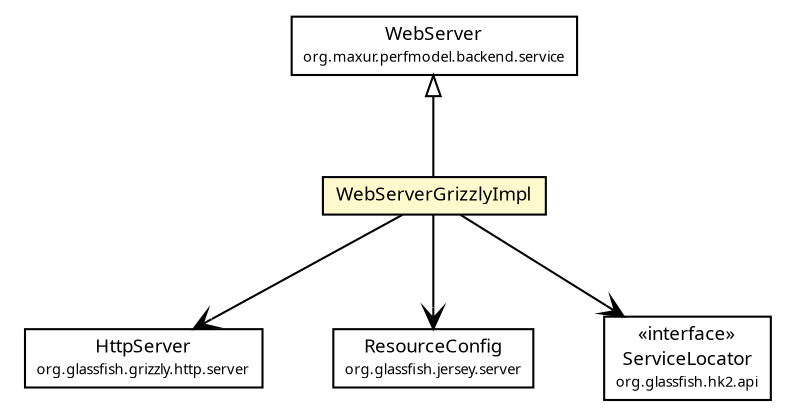 #!/usr/local/bin/dot
#
# Class diagram 
# Generated by UMLGraph version R5_6-24-gf6e263 (http://www.umlgraph.org/)
#

digraph G {
	edge [fontname="Trebuchet MS",fontsize=10,labelfontname="Trebuchet MS",labelfontsize=10];
	node [fontname="Trebuchet MS",fontsize=10,shape=plaintext];
	nodesep=0.25;
	ranksep=0.5;
	// org.maxur.perfmodel.backend.service.WebServer
	c1412 [label=<<table title="org.maxur.perfmodel.backend.service.WebServer" border="0" cellborder="1" cellspacing="0" cellpadding="2" port="p" href="../WebServer.html">
		<tr><td><table border="0" cellspacing="0" cellpadding="1">
<tr><td align="center" balign="center"><font face="Trebuchet MS"> WebServer </font></td></tr>
<tr><td align="center" balign="center"><font face="Trebuchet MS" point-size="7.0"> org.maxur.perfmodel.backend.service </font></td></tr>
		</table></td></tr>
		</table>>, URL="../WebServer.html", fontname="Trebuchet MS", fontcolor="black", fontsize=9.0];
	// org.maxur.perfmodel.backend.service.impl.WebServerGrizzlyImpl
	c1421 [label=<<table title="org.maxur.perfmodel.backend.service.impl.WebServerGrizzlyImpl" border="0" cellborder="1" cellspacing="0" cellpadding="2" port="p" bgcolor="lemonChiffon" href="./WebServerGrizzlyImpl.html">
		<tr><td><table border="0" cellspacing="0" cellpadding="1">
<tr><td align="center" balign="center"><font face="Trebuchet MS"> WebServerGrizzlyImpl </font></td></tr>
		</table></td></tr>
		</table>>, URL="./WebServerGrizzlyImpl.html", fontname="Trebuchet MS", fontcolor="black", fontsize=9.0];
	//org.maxur.perfmodel.backend.service.impl.WebServerGrizzlyImpl extends org.maxur.perfmodel.backend.service.WebServer
	c1412:p -> c1421:p [dir=back,arrowtail=empty];
	// org.maxur.perfmodel.backend.service.impl.WebServerGrizzlyImpl NAVASSOC org.glassfish.grizzly.http.server.HttpServer
	c1421:p -> c1427:p [taillabel="", label="", headlabel="", fontname="Trebuchet MS", fontcolor="black", fontsize=10.0, color="black", arrowhead=open];
	// org.maxur.perfmodel.backend.service.impl.WebServerGrizzlyImpl NAVASSOC org.glassfish.jersey.server.ResourceConfig
	c1421:p -> c1428:p [taillabel="", label="", headlabel="", fontname="Trebuchet MS", fontcolor="black", fontsize=10.0, color="black", arrowhead=open];
	// org.maxur.perfmodel.backend.service.impl.WebServerGrizzlyImpl NAVASSOC org.glassfish.hk2.api.ServiceLocator
	c1421:p -> c1429:p [taillabel="", label="", headlabel="", fontname="Trebuchet MS", fontcolor="black", fontsize=10.0, color="black", arrowhead=open];
	// org.glassfish.jersey.server.ResourceConfig
	c1428 [label=<<table title="org.glassfish.jersey.server.ResourceConfig" border="0" cellborder="1" cellspacing="0" cellpadding="2" port="p" href="http://java.sun.com/j2se/1.4.2/docs/api/org/glassfish/jersey/server/ResourceConfig.html">
		<tr><td><table border="0" cellspacing="0" cellpadding="1">
<tr><td align="center" balign="center"><font face="Trebuchet MS"> ResourceConfig </font></td></tr>
<tr><td align="center" balign="center"><font face="Trebuchet MS" point-size="7.0"> org.glassfish.jersey.server </font></td></tr>
		</table></td></tr>
		</table>>, URL="http://java.sun.com/j2se/1.4.2/docs/api/org/glassfish/jersey/server/ResourceConfig.html", fontname="Trebuchet MS", fontcolor="black", fontsize=9.0];
	// org.glassfish.grizzly.http.server.HttpServer
	c1427 [label=<<table title="org.glassfish.grizzly.http.server.HttpServer" border="0" cellborder="1" cellspacing="0" cellpadding="2" port="p" href="http://java.sun.com/j2se/1.4.2/docs/api/org/glassfish/grizzly/http/server/HttpServer.html">
		<tr><td><table border="0" cellspacing="0" cellpadding="1">
<tr><td align="center" balign="center"><font face="Trebuchet MS"> HttpServer </font></td></tr>
<tr><td align="center" balign="center"><font face="Trebuchet MS" point-size="7.0"> org.glassfish.grizzly.http.server </font></td></tr>
		</table></td></tr>
		</table>>, URL="http://java.sun.com/j2se/1.4.2/docs/api/org/glassfish/grizzly/http/server/HttpServer.html", fontname="Trebuchet MS", fontcolor="black", fontsize=9.0];
	// org.glassfish.hk2.api.ServiceLocator
	c1429 [label=<<table title="org.glassfish.hk2.api.ServiceLocator" border="0" cellborder="1" cellspacing="0" cellpadding="2" port="p" href="http://java.sun.com/j2se/1.4.2/docs/api/org/glassfish/hk2/api/ServiceLocator.html">
		<tr><td><table border="0" cellspacing="0" cellpadding="1">
<tr><td align="center" balign="center"> &#171;interface&#187; </td></tr>
<tr><td align="center" balign="center"><font face="Trebuchet MS"> ServiceLocator </font></td></tr>
<tr><td align="center" balign="center"><font face="Trebuchet MS" point-size="7.0"> org.glassfish.hk2.api </font></td></tr>
		</table></td></tr>
		</table>>, URL="http://java.sun.com/j2se/1.4.2/docs/api/org/glassfish/hk2/api/ServiceLocator.html", fontname="Trebuchet MS", fontcolor="black", fontsize=9.0];
}

